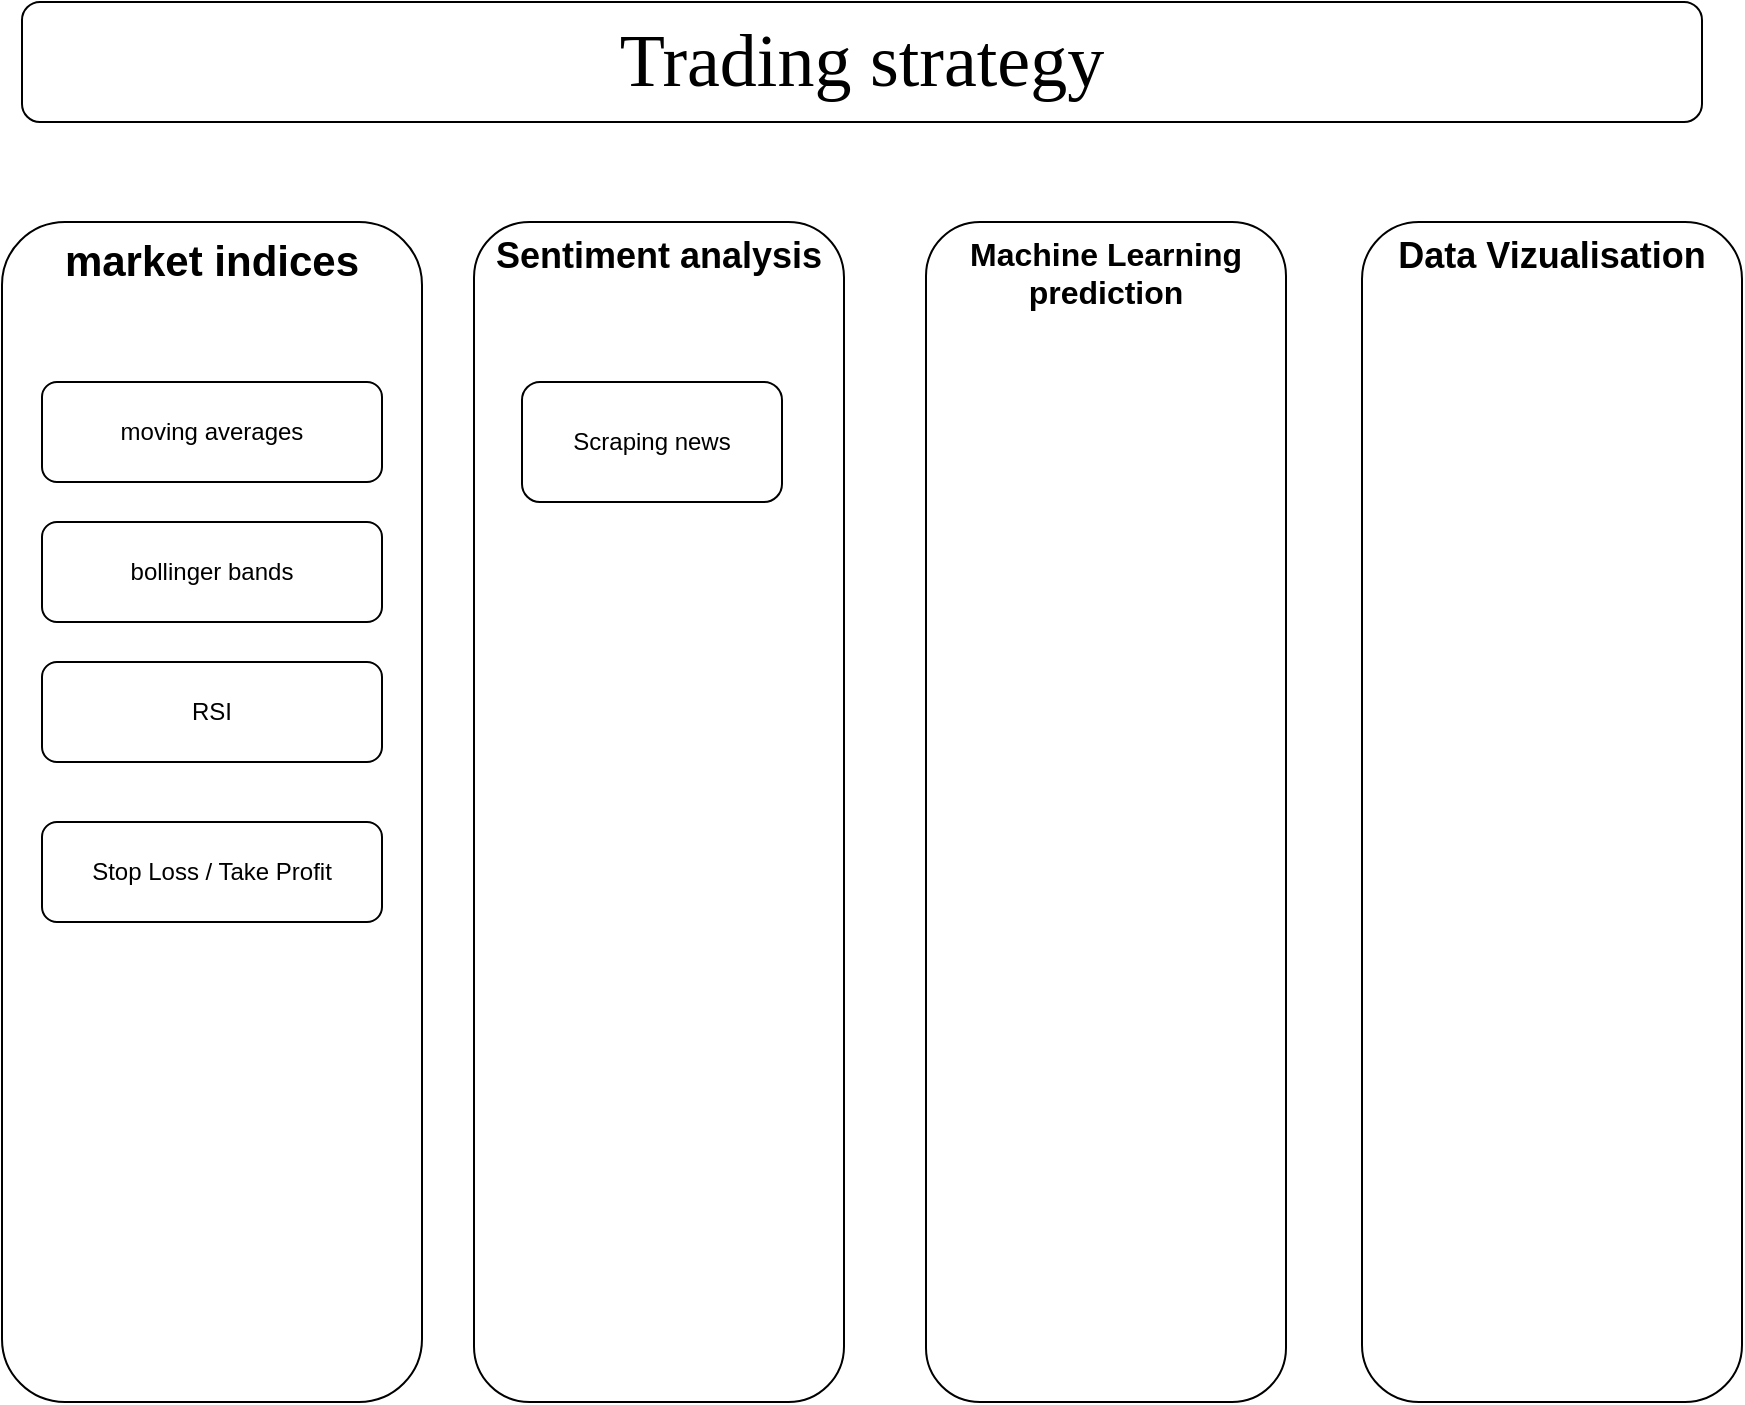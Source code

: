 <mxfile version="21.2.8" type="device">
  <diagram name="Page-1" id="t-oIFir2-7l9evodCPxx">
    <mxGraphModel dx="1194" dy="786" grid="1" gridSize="10" guides="1" tooltips="1" connect="1" arrows="1" fold="1" page="1" pageScale="1" pageWidth="850" pageHeight="1100" math="0" shadow="0">
      <root>
        <mxCell id="0" />
        <mxCell id="1" parent="0" />
        <mxCell id="jcEcmdhPgtV2R0f394es-2" value="Trading strategy" style="rounded=1;whiteSpace=wrap;html=1;fontFamily=Times New Roman;fontSize=37;" vertex="1" parent="1">
          <mxGeometry x="20" y="50" width="840" height="60" as="geometry" />
        </mxCell>
        <mxCell id="jcEcmdhPgtV2R0f394es-3" value="Sentiment analysis" style="rounded=1;whiteSpace=wrap;html=1;verticalAlign=top;fontStyle=1;fontSize=18;" vertex="1" parent="1">
          <mxGeometry x="246" y="160" width="185" height="590" as="geometry" />
        </mxCell>
        <mxCell id="jcEcmdhPgtV2R0f394es-4" value="&lt;font style=&quot;font-size: 16px;&quot;&gt;Machine Learning prediction&lt;/font&gt;" style="rounded=1;whiteSpace=wrap;html=1;fontStyle=1;verticalAlign=top;" vertex="1" parent="1">
          <mxGeometry x="472" y="160" width="180" height="590" as="geometry" />
        </mxCell>
        <mxCell id="jcEcmdhPgtV2R0f394es-5" value="Data Vizualisation" style="rounded=1;whiteSpace=wrap;html=1;verticalAlign=top;fontStyle=1;fontSize=18;" vertex="1" parent="1">
          <mxGeometry x="690" y="160" width="190" height="590" as="geometry" />
        </mxCell>
        <mxCell id="jcEcmdhPgtV2R0f394es-13" value="" style="group" vertex="1" connectable="0" parent="1">
          <mxGeometry x="10" y="160" width="210" height="590" as="geometry" />
        </mxCell>
        <mxCell id="jcEcmdhPgtV2R0f394es-1" value="market indices" style="rounded=1;whiteSpace=wrap;html=1;verticalAlign=top;fontStyle=1;fontSize=21;" vertex="1" parent="jcEcmdhPgtV2R0f394es-13">
          <mxGeometry width="210" height="590" as="geometry" />
        </mxCell>
        <mxCell id="jcEcmdhPgtV2R0f394es-11" value="bollinger bands" style="rounded=1;whiteSpace=wrap;html=1;" vertex="1" parent="jcEcmdhPgtV2R0f394es-13">
          <mxGeometry x="20" y="150" width="170" height="50" as="geometry" />
        </mxCell>
        <mxCell id="jcEcmdhPgtV2R0f394es-12" value="RSI" style="rounded=1;whiteSpace=wrap;html=1;" vertex="1" parent="jcEcmdhPgtV2R0f394es-13">
          <mxGeometry x="20" y="220" width="170" height="50" as="geometry" />
        </mxCell>
        <mxCell id="jcEcmdhPgtV2R0f394es-9" value="moving averages" style="rounded=1;whiteSpace=wrap;html=1;glass=0;" vertex="1" parent="jcEcmdhPgtV2R0f394es-13">
          <mxGeometry x="20" y="80" width="170" height="50" as="geometry" />
        </mxCell>
        <mxCell id="jcEcmdhPgtV2R0f394es-15" value="Stop Loss / Take Profit" style="rounded=1;whiteSpace=wrap;html=1;" vertex="1" parent="jcEcmdhPgtV2R0f394es-13">
          <mxGeometry x="20" y="300" width="170" height="50" as="geometry" />
        </mxCell>
        <mxCell id="jcEcmdhPgtV2R0f394es-14" value="Scraping news" style="rounded=1;whiteSpace=wrap;html=1;" vertex="1" parent="1">
          <mxGeometry x="270" y="240" width="130" height="60" as="geometry" />
        </mxCell>
      </root>
    </mxGraphModel>
  </diagram>
</mxfile>
